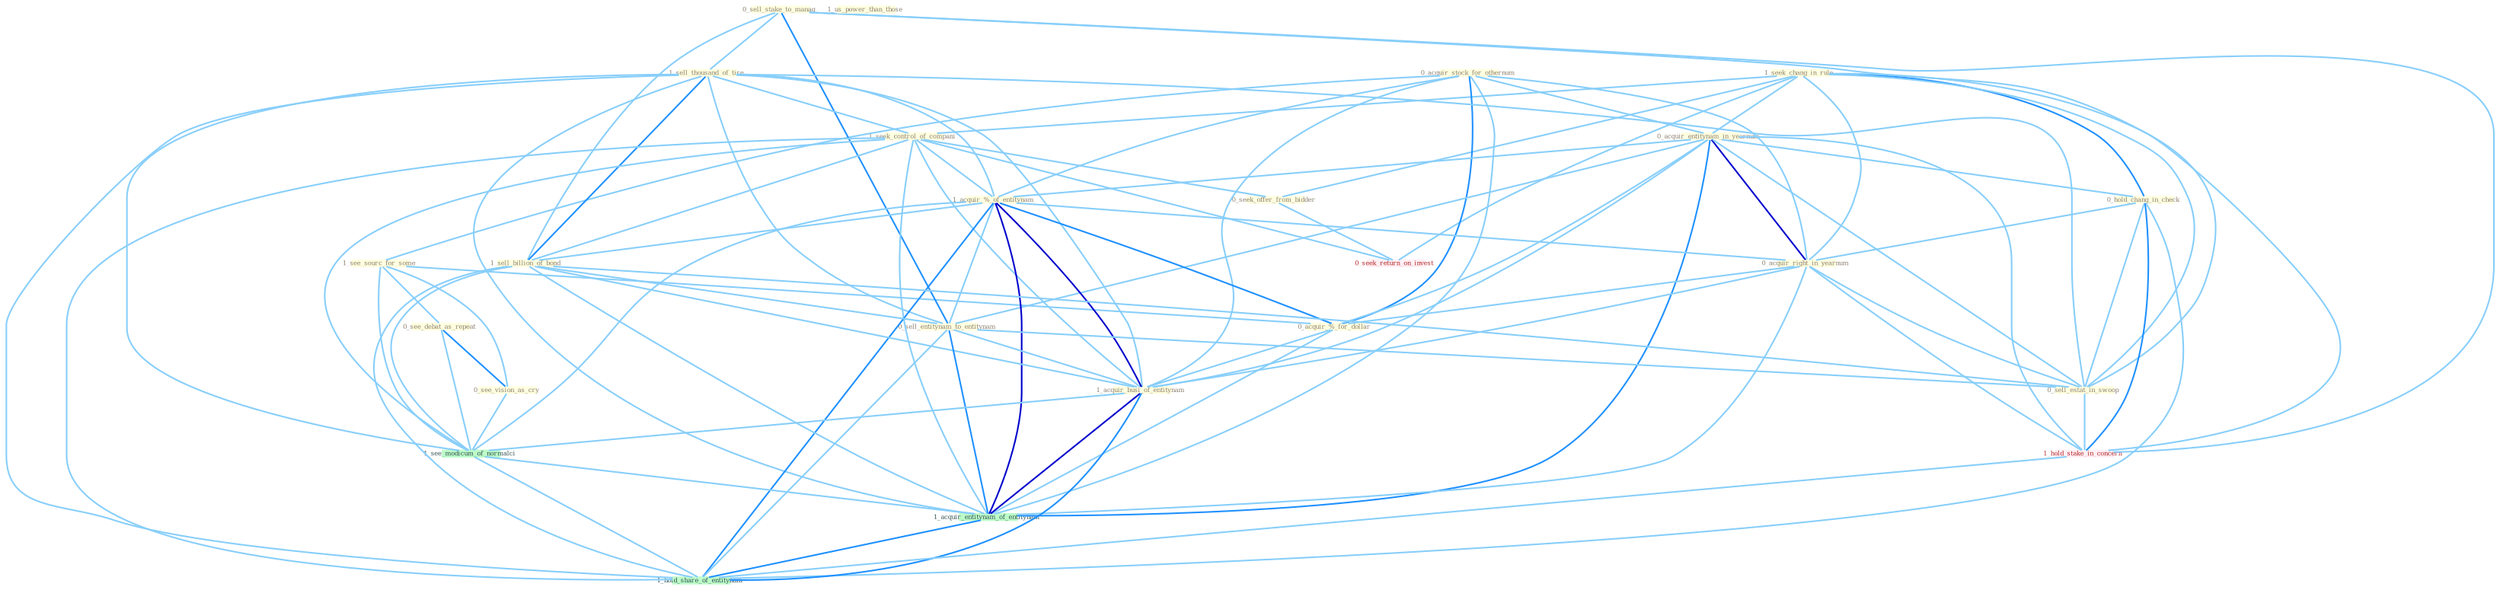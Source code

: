 Graph G{ 
    node
    [shape=polygon,style=filled,width=.5,height=.06,color="#BDFCC9",fixedsize=true,fontsize=4,
    fontcolor="#2f4f4f"];
    {node
    [color="#ffffe0", fontcolor="#8b7d6b"] "1_seek_chang_in_rule " "0_acquir_stock_for_othernum " "0_acquir_entitynam_in_yearnum " "1_see_sourc_for_some " "0_sell_stake_to_manag " "0_see_debat_as_repeat " "1_sell_thousand_of_tire " "1_seek_control_of_compani " "0_see_vision_as_cry " "0_seek_offer_from_bidder " "1_acquir_%_of_entitynam " "0_hold_chang_in_check " "1_sell_billion_of_bond " "0_acquir_right_in_yearnum " "0_acquir_%_for_dollar " "1_us_power_than_those " "0_sell_entitynam_to_entitynam " "0_sell_estat_in_swoop " "1_acquir_busi_of_entitynam "}
{node [color="#fff0f5", fontcolor="#b22222"] "1_hold_stake_in_concern " "0_seek_return_on_invest "}
edge [color="#B0E2FF"];

	"1_seek_chang_in_rule " -- "0_acquir_entitynam_in_yearnum " [w="1", color="#87cefa" ];
	"1_seek_chang_in_rule " -- "1_seek_control_of_compani " [w="1", color="#87cefa" ];
	"1_seek_chang_in_rule " -- "0_seek_offer_from_bidder " [w="1", color="#87cefa" ];
	"1_seek_chang_in_rule " -- "0_hold_chang_in_check " [w="2", color="#1e90ff" , len=0.8];
	"1_seek_chang_in_rule " -- "0_acquir_right_in_yearnum " [w="1", color="#87cefa" ];
	"1_seek_chang_in_rule " -- "0_sell_estat_in_swoop " [w="1", color="#87cefa" ];
	"1_seek_chang_in_rule " -- "1_hold_stake_in_concern " [w="1", color="#87cefa" ];
	"1_seek_chang_in_rule " -- "0_seek_return_on_invest " [w="1", color="#87cefa" ];
	"0_acquir_stock_for_othernum " -- "0_acquir_entitynam_in_yearnum " [w="1", color="#87cefa" ];
	"0_acquir_stock_for_othernum " -- "1_see_sourc_for_some " [w="1", color="#87cefa" ];
	"0_acquir_stock_for_othernum " -- "1_acquir_%_of_entitynam " [w="1", color="#87cefa" ];
	"0_acquir_stock_for_othernum " -- "0_acquir_right_in_yearnum " [w="1", color="#87cefa" ];
	"0_acquir_stock_for_othernum " -- "0_acquir_%_for_dollar " [w="2", color="#1e90ff" , len=0.8];
	"0_acquir_stock_for_othernum " -- "1_acquir_busi_of_entitynam " [w="1", color="#87cefa" ];
	"0_acquir_stock_for_othernum " -- "1_acquir_entitynam_of_entitynam " [w="1", color="#87cefa" ];
	"0_acquir_entitynam_in_yearnum " -- "1_acquir_%_of_entitynam " [w="1", color="#87cefa" ];
	"0_acquir_entitynam_in_yearnum " -- "0_hold_chang_in_check " [w="1", color="#87cefa" ];
	"0_acquir_entitynam_in_yearnum " -- "0_acquir_right_in_yearnum " [w="3", color="#0000cd" , len=0.6];
	"0_acquir_entitynam_in_yearnum " -- "0_acquir_%_for_dollar " [w="1", color="#87cefa" ];
	"0_acquir_entitynam_in_yearnum " -- "0_sell_entitynam_to_entitynam " [w="1", color="#87cefa" ];
	"0_acquir_entitynam_in_yearnum " -- "0_sell_estat_in_swoop " [w="1", color="#87cefa" ];
	"0_acquir_entitynam_in_yearnum " -- "1_acquir_busi_of_entitynam " [w="1", color="#87cefa" ];
	"0_acquir_entitynam_in_yearnum " -- "1_hold_stake_in_concern " [w="1", color="#87cefa" ];
	"0_acquir_entitynam_in_yearnum " -- "1_acquir_entitynam_of_entitynam " [w="2", color="#1e90ff" , len=0.8];
	"1_see_sourc_for_some " -- "0_see_debat_as_repeat " [w="1", color="#87cefa" ];
	"1_see_sourc_for_some " -- "0_see_vision_as_cry " [w="1", color="#87cefa" ];
	"1_see_sourc_for_some " -- "0_acquir_%_for_dollar " [w="1", color="#87cefa" ];
	"1_see_sourc_for_some " -- "1_see_modicum_of_normalci " [w="1", color="#87cefa" ];
	"0_sell_stake_to_manag " -- "1_sell_thousand_of_tire " [w="1", color="#87cefa" ];
	"0_sell_stake_to_manag " -- "1_sell_billion_of_bond " [w="1", color="#87cefa" ];
	"0_sell_stake_to_manag " -- "0_sell_entitynam_to_entitynam " [w="2", color="#1e90ff" , len=0.8];
	"0_sell_stake_to_manag " -- "0_sell_estat_in_swoop " [w="1", color="#87cefa" ];
	"0_sell_stake_to_manag " -- "1_hold_stake_in_concern " [w="1", color="#87cefa" ];
	"0_see_debat_as_repeat " -- "0_see_vision_as_cry " [w="2", color="#1e90ff" , len=0.8];
	"0_see_debat_as_repeat " -- "1_see_modicum_of_normalci " [w="1", color="#87cefa" ];
	"1_sell_thousand_of_tire " -- "1_seek_control_of_compani " [w="1", color="#87cefa" ];
	"1_sell_thousand_of_tire " -- "1_acquir_%_of_entitynam " [w="1", color="#87cefa" ];
	"1_sell_thousand_of_tire " -- "1_sell_billion_of_bond " [w="2", color="#1e90ff" , len=0.8];
	"1_sell_thousand_of_tire " -- "0_sell_entitynam_to_entitynam " [w="1", color="#87cefa" ];
	"1_sell_thousand_of_tire " -- "0_sell_estat_in_swoop " [w="1", color="#87cefa" ];
	"1_sell_thousand_of_tire " -- "1_acquir_busi_of_entitynam " [w="1", color="#87cefa" ];
	"1_sell_thousand_of_tire " -- "1_see_modicum_of_normalci " [w="1", color="#87cefa" ];
	"1_sell_thousand_of_tire " -- "1_acquir_entitynam_of_entitynam " [w="1", color="#87cefa" ];
	"1_sell_thousand_of_tire " -- "1_hold_share_of_entitynam " [w="1", color="#87cefa" ];
	"1_seek_control_of_compani " -- "0_seek_offer_from_bidder " [w="1", color="#87cefa" ];
	"1_seek_control_of_compani " -- "1_acquir_%_of_entitynam " [w="1", color="#87cefa" ];
	"1_seek_control_of_compani " -- "1_sell_billion_of_bond " [w="1", color="#87cefa" ];
	"1_seek_control_of_compani " -- "1_acquir_busi_of_entitynam " [w="1", color="#87cefa" ];
	"1_seek_control_of_compani " -- "0_seek_return_on_invest " [w="1", color="#87cefa" ];
	"1_seek_control_of_compani " -- "1_see_modicum_of_normalci " [w="1", color="#87cefa" ];
	"1_seek_control_of_compani " -- "1_acquir_entitynam_of_entitynam " [w="1", color="#87cefa" ];
	"1_seek_control_of_compani " -- "1_hold_share_of_entitynam " [w="1", color="#87cefa" ];
	"0_see_vision_as_cry " -- "1_see_modicum_of_normalci " [w="1", color="#87cefa" ];
	"0_seek_offer_from_bidder " -- "0_seek_return_on_invest " [w="1", color="#87cefa" ];
	"1_acquir_%_of_entitynam " -- "1_sell_billion_of_bond " [w="1", color="#87cefa" ];
	"1_acquir_%_of_entitynam " -- "0_acquir_right_in_yearnum " [w="1", color="#87cefa" ];
	"1_acquir_%_of_entitynam " -- "0_acquir_%_for_dollar " [w="2", color="#1e90ff" , len=0.8];
	"1_acquir_%_of_entitynam " -- "0_sell_entitynam_to_entitynam " [w="1", color="#87cefa" ];
	"1_acquir_%_of_entitynam " -- "1_acquir_busi_of_entitynam " [w="3", color="#0000cd" , len=0.6];
	"1_acquir_%_of_entitynam " -- "1_see_modicum_of_normalci " [w="1", color="#87cefa" ];
	"1_acquir_%_of_entitynam " -- "1_acquir_entitynam_of_entitynam " [w="3", color="#0000cd" , len=0.6];
	"1_acquir_%_of_entitynam " -- "1_hold_share_of_entitynam " [w="2", color="#1e90ff" , len=0.8];
	"0_hold_chang_in_check " -- "0_acquir_right_in_yearnum " [w="1", color="#87cefa" ];
	"0_hold_chang_in_check " -- "0_sell_estat_in_swoop " [w="1", color="#87cefa" ];
	"0_hold_chang_in_check " -- "1_hold_stake_in_concern " [w="2", color="#1e90ff" , len=0.8];
	"0_hold_chang_in_check " -- "1_hold_share_of_entitynam " [w="1", color="#87cefa" ];
	"1_sell_billion_of_bond " -- "0_sell_entitynam_to_entitynam " [w="1", color="#87cefa" ];
	"1_sell_billion_of_bond " -- "0_sell_estat_in_swoop " [w="1", color="#87cefa" ];
	"1_sell_billion_of_bond " -- "1_acquir_busi_of_entitynam " [w="1", color="#87cefa" ];
	"1_sell_billion_of_bond " -- "1_see_modicum_of_normalci " [w="1", color="#87cefa" ];
	"1_sell_billion_of_bond " -- "1_acquir_entitynam_of_entitynam " [w="1", color="#87cefa" ];
	"1_sell_billion_of_bond " -- "1_hold_share_of_entitynam " [w="1", color="#87cefa" ];
	"0_acquir_right_in_yearnum " -- "0_acquir_%_for_dollar " [w="1", color="#87cefa" ];
	"0_acquir_right_in_yearnum " -- "0_sell_estat_in_swoop " [w="1", color="#87cefa" ];
	"0_acquir_right_in_yearnum " -- "1_acquir_busi_of_entitynam " [w="1", color="#87cefa" ];
	"0_acquir_right_in_yearnum " -- "1_hold_stake_in_concern " [w="1", color="#87cefa" ];
	"0_acquir_right_in_yearnum " -- "1_acquir_entitynam_of_entitynam " [w="1", color="#87cefa" ];
	"0_acquir_%_for_dollar " -- "1_acquir_busi_of_entitynam " [w="1", color="#87cefa" ];
	"0_acquir_%_for_dollar " -- "1_acquir_entitynam_of_entitynam " [w="1", color="#87cefa" ];
	"0_sell_entitynam_to_entitynam " -- "0_sell_estat_in_swoop " [w="1", color="#87cefa" ];
	"0_sell_entitynam_to_entitynam " -- "1_acquir_busi_of_entitynam " [w="1", color="#87cefa" ];
	"0_sell_entitynam_to_entitynam " -- "1_acquir_entitynam_of_entitynam " [w="2", color="#1e90ff" , len=0.8];
	"0_sell_entitynam_to_entitynam " -- "1_hold_share_of_entitynam " [w="1", color="#87cefa" ];
	"0_sell_estat_in_swoop " -- "1_hold_stake_in_concern " [w="1", color="#87cefa" ];
	"1_acquir_busi_of_entitynam " -- "1_see_modicum_of_normalci " [w="1", color="#87cefa" ];
	"1_acquir_busi_of_entitynam " -- "1_acquir_entitynam_of_entitynam " [w="3", color="#0000cd" , len=0.6];
	"1_acquir_busi_of_entitynam " -- "1_hold_share_of_entitynam " [w="2", color="#1e90ff" , len=0.8];
	"1_hold_stake_in_concern " -- "1_hold_share_of_entitynam " [w="1", color="#87cefa" ];
	"1_see_modicum_of_normalci " -- "1_acquir_entitynam_of_entitynam " [w="1", color="#87cefa" ];
	"1_see_modicum_of_normalci " -- "1_hold_share_of_entitynam " [w="1", color="#87cefa" ];
	"1_acquir_entitynam_of_entitynam " -- "1_hold_share_of_entitynam " [w="2", color="#1e90ff" , len=0.8];
}